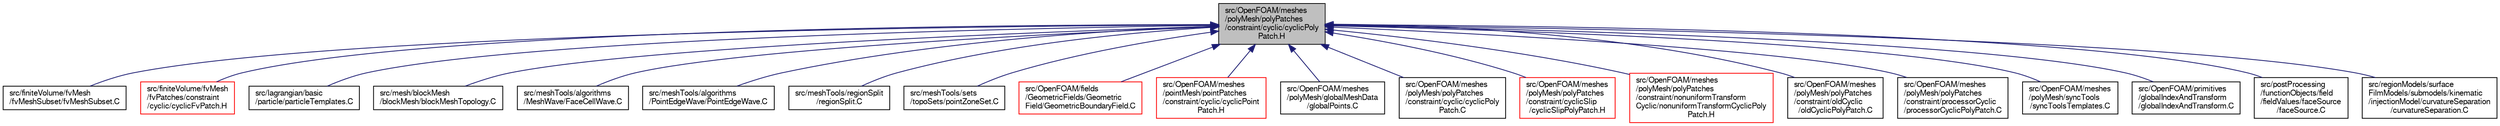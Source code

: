 digraph "src/OpenFOAM/meshes/polyMesh/polyPatches/constraint/cyclic/cyclicPolyPatch.H"
{
  bgcolor="transparent";
  edge [fontname="FreeSans",fontsize="10",labelfontname="FreeSans",labelfontsize="10"];
  node [fontname="FreeSans",fontsize="10",shape=record];
  Node174 [label="src/OpenFOAM/meshes\l/polyMesh/polyPatches\l/constraint/cyclic/cyclicPoly\lPatch.H",height=0.2,width=0.4,color="black", fillcolor="grey75", style="filled", fontcolor="black"];
  Node174 -> Node175 [dir="back",color="midnightblue",fontsize="10",style="solid",fontname="FreeSans"];
  Node175 [label="src/finiteVolume/fvMesh\l/fvMeshSubset/fvMeshSubset.C",height=0.2,width=0.4,color="black",URL="$a03560.html",tooltip="Post-processing mesh subset tool. Given the original mesh and the list of selected cells..."];
  Node174 -> Node176 [dir="back",color="midnightblue",fontsize="10",style="solid",fontname="FreeSans"];
  Node176 [label="src/finiteVolume/fvMesh\l/fvPatches/constraint\l/cyclic/cyclicFvPatch.H",height=0.2,width=0.4,color="red",URL="$a03584.html"];
  Node174 -> Node234 [dir="back",color="midnightblue",fontsize="10",style="solid",fontname="FreeSans"];
  Node234 [label="src/lagrangian/basic\l/particle/particleTemplates.C",height=0.2,width=0.4,color="black",URL="$a04901.html"];
  Node174 -> Node235 [dir="back",color="midnightblue",fontsize="10",style="solid",fontname="FreeSans"];
  Node235 [label="src/mesh/blockMesh\l/blockMesh/blockMeshTopology.C",height=0.2,width=0.4,color="black",URL="$a07016.html"];
  Node174 -> Node236 [dir="back",color="midnightblue",fontsize="10",style="solid",fontname="FreeSans"];
  Node236 [label="src/meshTools/algorithms\l/MeshWave/FaceCellWave.C",height=0.2,width=0.4,color="black",URL="$a07160.html"];
  Node174 -> Node237 [dir="back",color="midnightblue",fontsize="10",style="solid",fontname="FreeSans"];
  Node237 [label="src/meshTools/algorithms\l/PointEdgeWave/PointEdgeWave.C",height=0.2,width=0.4,color="black",URL="$a07229.html"];
  Node174 -> Node238 [dir="back",color="midnightblue",fontsize="10",style="solid",fontname="FreeSans"];
  Node238 [label="src/meshTools/regionSplit\l/regionSplit.C",height=0.2,width=0.4,color="black",URL="$a07769.html"];
  Node174 -> Node239 [dir="back",color="midnightblue",fontsize="10",style="solid",fontname="FreeSans"];
  Node239 [label="src/meshTools/sets\l/topoSets/pointZoneSet.C",height=0.2,width=0.4,color="black",URL="$a08144.html"];
  Node174 -> Node240 [dir="back",color="midnightblue",fontsize="10",style="solid",fontname="FreeSans"];
  Node240 [label="src/OpenFOAM/fields\l/GeometricFields/Geometric\lField/GeometricBoundaryField.C",height=0.2,width=0.4,color="red",URL="$a09803.html"];
  Node174 -> Node242 [dir="back",color="midnightblue",fontsize="10",style="solid",fontname="FreeSans"];
  Node242 [label="src/OpenFOAM/meshes\l/pointMesh/pointPatches\l/constraint/cyclic/cyclicPoint\lPatch.H",height=0.2,width=0.4,color="red",URL="$a11438.html"];
  Node174 -> Node262 [dir="back",color="midnightblue",fontsize="10",style="solid",fontname="FreeSans"];
  Node262 [label="src/OpenFOAM/meshes\l/polyMesh/globalMeshData\l/globalPoints.C",height=0.2,width=0.4,color="black",URL="$a11540.html"];
  Node174 -> Node263 [dir="back",color="midnightblue",fontsize="10",style="solid",fontname="FreeSans"];
  Node263 [label="src/OpenFOAM/meshes\l/polyMesh/polyPatches\l/constraint/cyclic/cyclicPoly\lPatch.C",height=0.2,width=0.4,color="black",URL="$a11684.html"];
  Node174 -> Node264 [dir="back",color="midnightblue",fontsize="10",style="solid",fontname="FreeSans"];
  Node264 [label="src/OpenFOAM/meshes\l/polyMesh/polyPatches\l/constraint/cyclicSlip\l/cyclicSlipPolyPatch.H",height=0.2,width=0.4,color="red",URL="$a11693.html"];
  Node174 -> Node266 [dir="back",color="midnightblue",fontsize="10",style="solid",fontname="FreeSans"];
  Node266 [label="src/OpenFOAM/meshes\l/polyMesh/polyPatches\l/constraint/nonuniformTransform\lCyclic/nonuniformTransformCyclicPoly\lPatch.H",height=0.2,width=0.4,color="red",URL="$a11705.html"];
  Node174 -> Node268 [dir="back",color="midnightblue",fontsize="10",style="solid",fontname="FreeSans"];
  Node268 [label="src/OpenFOAM/meshes\l/polyMesh/polyPatches\l/constraint/oldCyclic\l/oldCyclicPolyPatch.C",height=0.2,width=0.4,color="black",URL="$a11708.html"];
  Node174 -> Node269 [dir="back",color="midnightblue",fontsize="10",style="solid",fontname="FreeSans"];
  Node269 [label="src/OpenFOAM/meshes\l/polyMesh/polyPatches\l/constraint/processorCyclic\l/processorCyclicPolyPatch.C",height=0.2,width=0.4,color="black",URL="$a11720.html"];
  Node174 -> Node270 [dir="back",color="midnightblue",fontsize="10",style="solid",fontname="FreeSans"];
  Node270 [label="src/OpenFOAM/meshes\l/polyMesh/syncTools\l/syncToolsTemplates.C",height=0.2,width=0.4,color="black",URL="$a11771.html"];
  Node174 -> Node271 [dir="back",color="midnightblue",fontsize="10",style="solid",fontname="FreeSans"];
  Node271 [label="src/OpenFOAM/primitives\l/globalIndexAndTransform\l/globalIndexAndTransform.C",height=0.2,width=0.4,color="black",URL="$a12314.html"];
  Node174 -> Node272 [dir="back",color="midnightblue",fontsize="10",style="solid",fontname="FreeSans"];
  Node272 [label="src/postProcessing\l/functionObjects/field\l/fieldValues/faceSource\l/faceSource.C",height=0.2,width=0.4,color="black",URL="$a13289.html"];
  Node174 -> Node273 [dir="back",color="midnightblue",fontsize="10",style="solid",fontname="FreeSans"];
  Node273 [label="src/regionModels/surface\lFilmModels/submodels/kinematic\l/injectionModel/curvatureSeparation\l/curvatureSeparation.C",height=0.2,width=0.4,color="black",URL="$a14258.html"];
}

